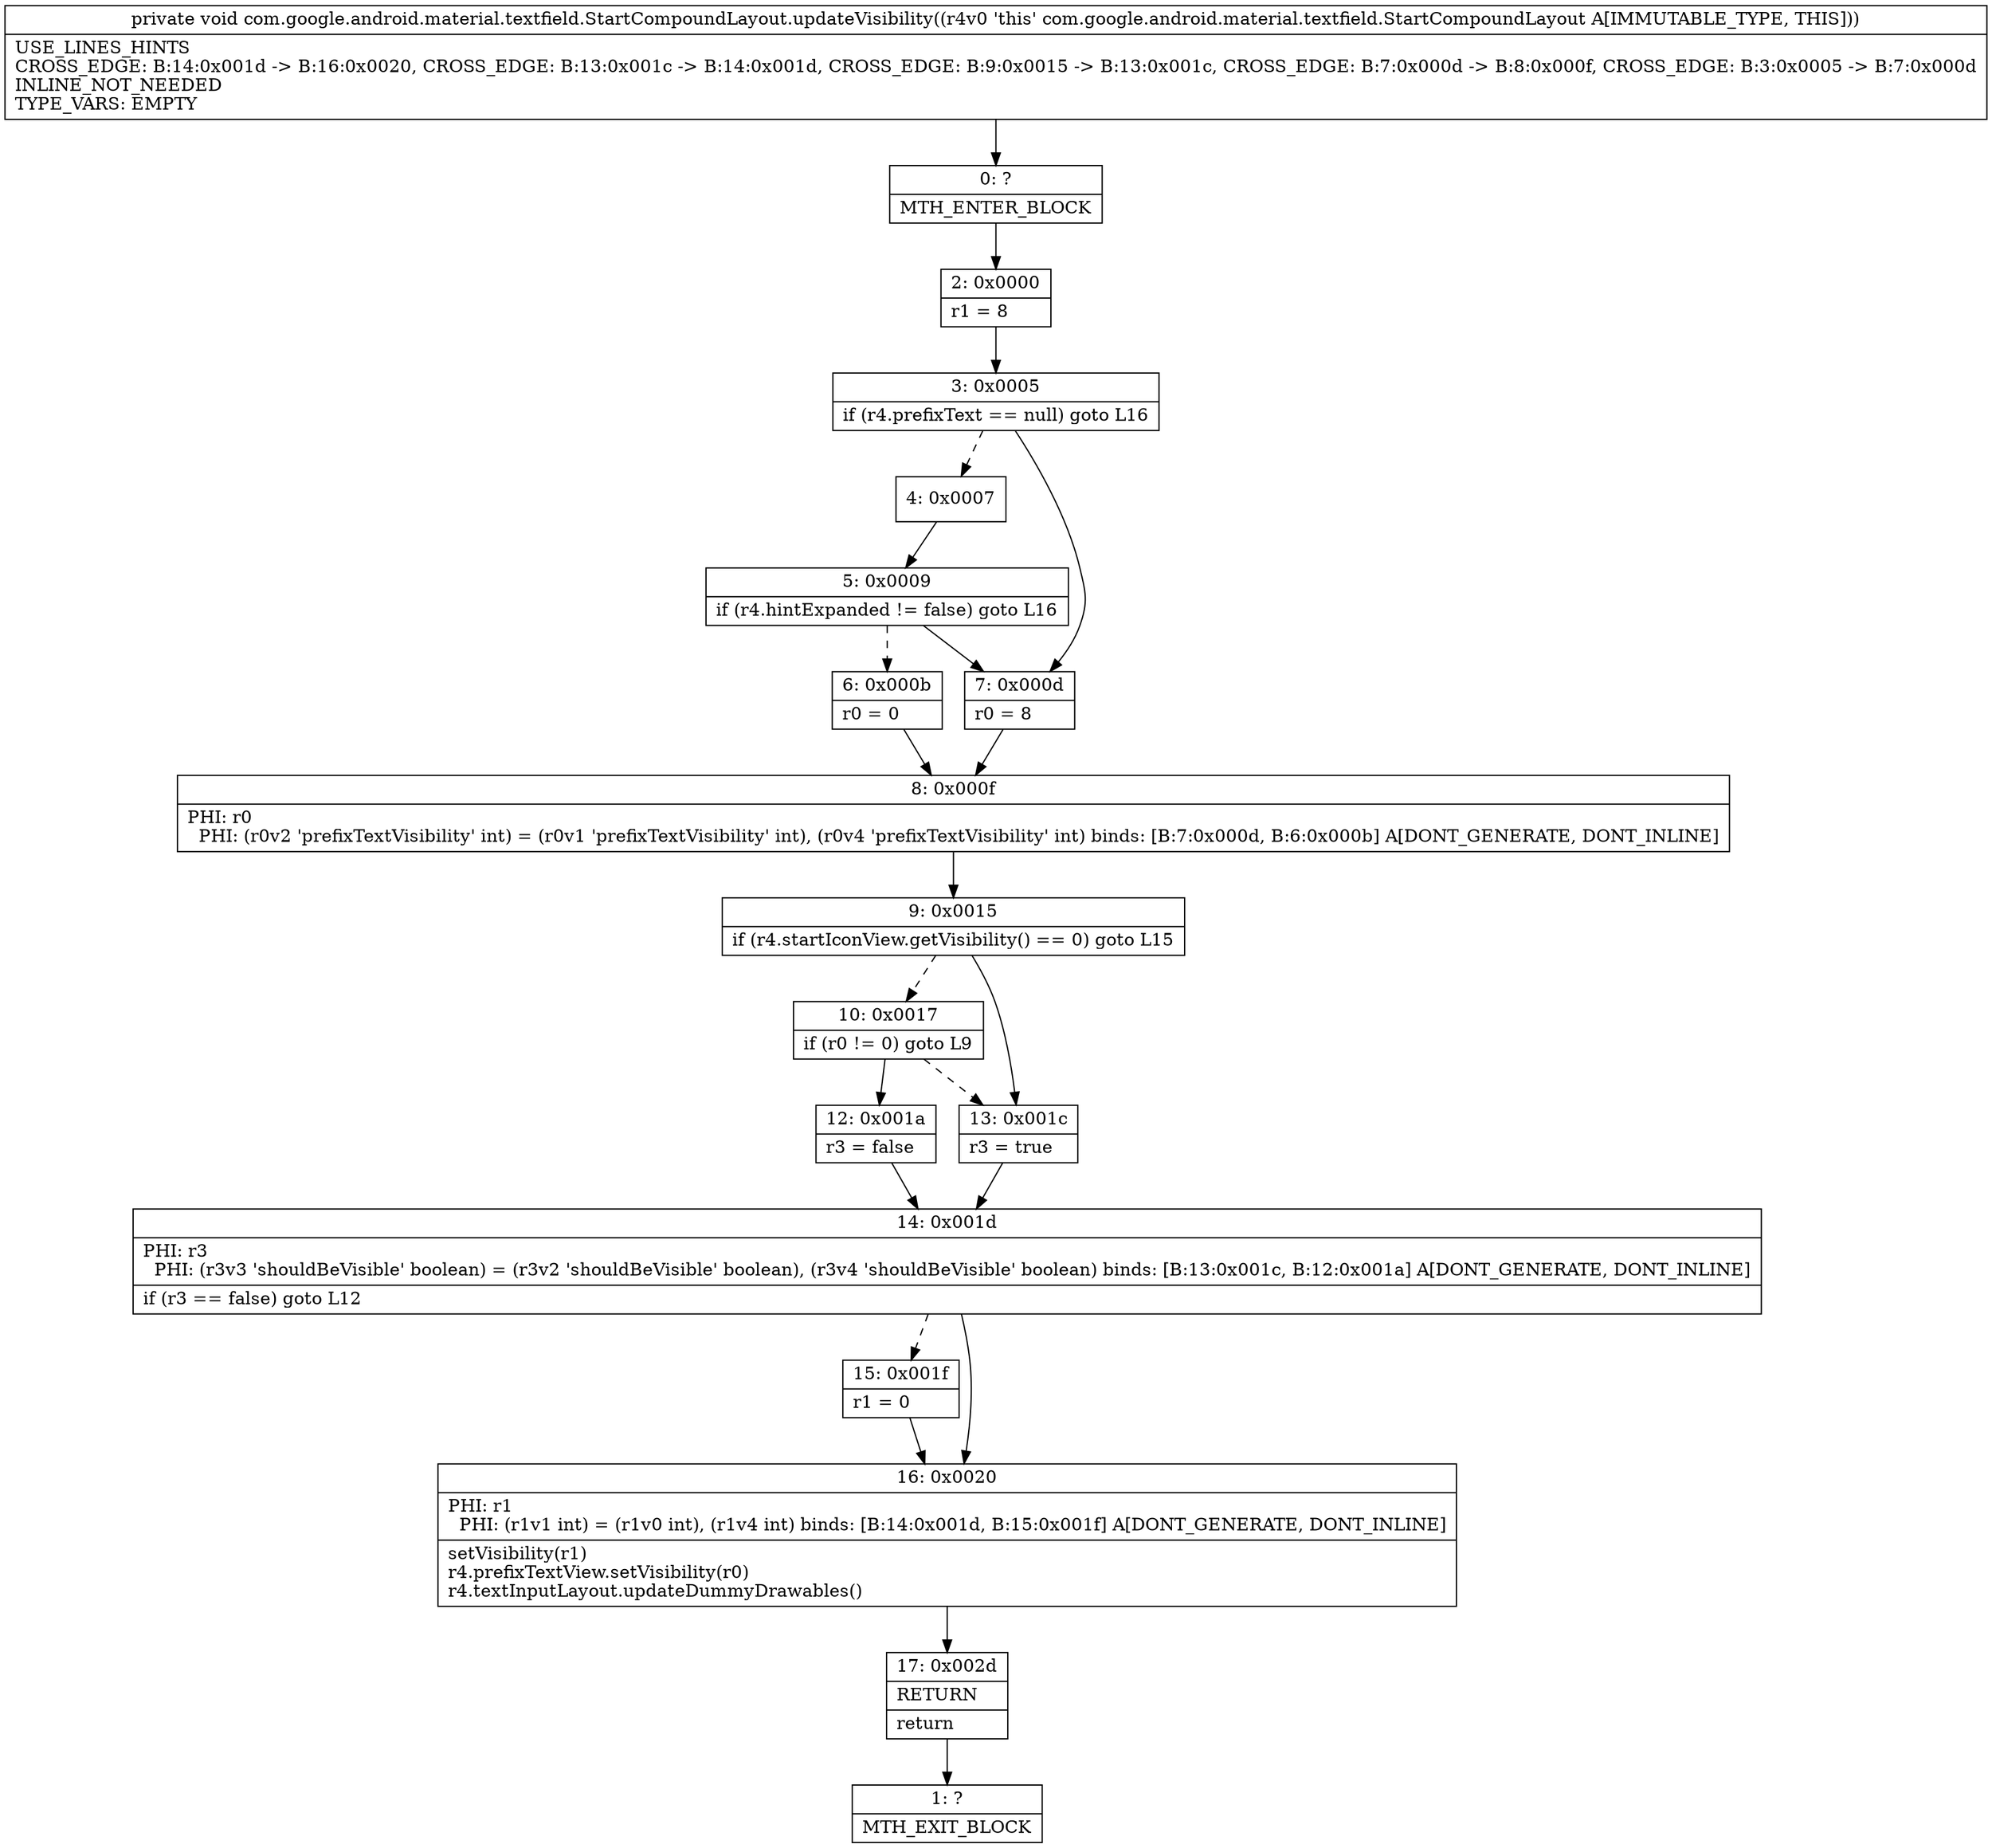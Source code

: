 digraph "CFG forcom.google.android.material.textfield.StartCompoundLayout.updateVisibility()V" {
Node_0 [shape=record,label="{0\:\ ?|MTH_ENTER_BLOCK\l}"];
Node_2 [shape=record,label="{2\:\ 0x0000|r1 = 8\l}"];
Node_3 [shape=record,label="{3\:\ 0x0005|if (r4.prefixText == null) goto L16\l}"];
Node_4 [shape=record,label="{4\:\ 0x0007}"];
Node_5 [shape=record,label="{5\:\ 0x0009|if (r4.hintExpanded != false) goto L16\l}"];
Node_6 [shape=record,label="{6\:\ 0x000b|r0 = 0\l}"];
Node_8 [shape=record,label="{8\:\ 0x000f|PHI: r0 \l  PHI: (r0v2 'prefixTextVisibility' int) = (r0v1 'prefixTextVisibility' int), (r0v4 'prefixTextVisibility' int) binds: [B:7:0x000d, B:6:0x000b] A[DONT_GENERATE, DONT_INLINE]\l}"];
Node_9 [shape=record,label="{9\:\ 0x0015|if (r4.startIconView.getVisibility() == 0) goto L15\l}"];
Node_10 [shape=record,label="{10\:\ 0x0017|if (r0 != 0) goto L9\l}"];
Node_12 [shape=record,label="{12\:\ 0x001a|r3 = false\l}"];
Node_14 [shape=record,label="{14\:\ 0x001d|PHI: r3 \l  PHI: (r3v3 'shouldBeVisible' boolean) = (r3v2 'shouldBeVisible' boolean), (r3v4 'shouldBeVisible' boolean) binds: [B:13:0x001c, B:12:0x001a] A[DONT_GENERATE, DONT_INLINE]\l|if (r3 == false) goto L12\l}"];
Node_15 [shape=record,label="{15\:\ 0x001f|r1 = 0\l}"];
Node_16 [shape=record,label="{16\:\ 0x0020|PHI: r1 \l  PHI: (r1v1 int) = (r1v0 int), (r1v4 int) binds: [B:14:0x001d, B:15:0x001f] A[DONT_GENERATE, DONT_INLINE]\l|setVisibility(r1)\lr4.prefixTextView.setVisibility(r0)\lr4.textInputLayout.updateDummyDrawables()\l}"];
Node_17 [shape=record,label="{17\:\ 0x002d|RETURN\l|return\l}"];
Node_1 [shape=record,label="{1\:\ ?|MTH_EXIT_BLOCK\l}"];
Node_13 [shape=record,label="{13\:\ 0x001c|r3 = true\l}"];
Node_7 [shape=record,label="{7\:\ 0x000d|r0 = 8\l}"];
MethodNode[shape=record,label="{private void com.google.android.material.textfield.StartCompoundLayout.updateVisibility((r4v0 'this' com.google.android.material.textfield.StartCompoundLayout A[IMMUTABLE_TYPE, THIS]))  | USE_LINES_HINTS\lCROSS_EDGE: B:14:0x001d \-\> B:16:0x0020, CROSS_EDGE: B:13:0x001c \-\> B:14:0x001d, CROSS_EDGE: B:9:0x0015 \-\> B:13:0x001c, CROSS_EDGE: B:7:0x000d \-\> B:8:0x000f, CROSS_EDGE: B:3:0x0005 \-\> B:7:0x000d\lINLINE_NOT_NEEDED\lTYPE_VARS: EMPTY\l}"];
MethodNode -> Node_0;Node_0 -> Node_2;
Node_2 -> Node_3;
Node_3 -> Node_4[style=dashed];
Node_3 -> Node_7;
Node_4 -> Node_5;
Node_5 -> Node_6[style=dashed];
Node_5 -> Node_7;
Node_6 -> Node_8;
Node_8 -> Node_9;
Node_9 -> Node_10[style=dashed];
Node_9 -> Node_13;
Node_10 -> Node_12;
Node_10 -> Node_13[style=dashed];
Node_12 -> Node_14;
Node_14 -> Node_15[style=dashed];
Node_14 -> Node_16;
Node_15 -> Node_16;
Node_16 -> Node_17;
Node_17 -> Node_1;
Node_13 -> Node_14;
Node_7 -> Node_8;
}

